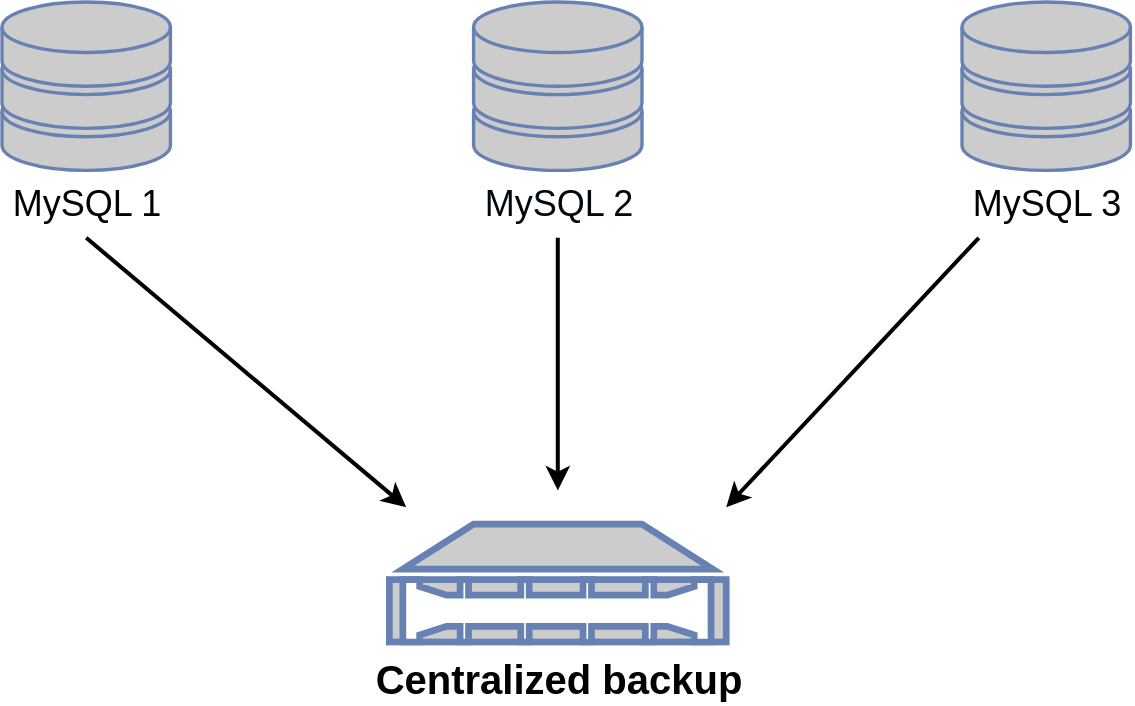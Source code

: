 <mxfile version="16.1.2" type="device"><diagram name="Page-1" id="e3a06f82-3646-2815-327d-82caf3d4e204"><mxGraphModel dx="1038" dy="649" grid="1" gridSize="10" guides="1" tooltips="1" connect="1" arrows="1" fold="1" page="1" pageScale="1.5" pageWidth="1169" pageHeight="826" background="none" math="0" shadow="0"><root><mxCell id="0" style=";html=1;"/><mxCell id="1" style=";html=1;" parent="0"/><mxCell id="9bDMf1zQpAqN36CGc1ip-9" value="" style="group" vertex="1" connectable="0" parent="1"><mxGeometry x="230" y="70" width="564.21" height="320" as="geometry"/></mxCell><mxCell id="9bDMf1zQpAqN36CGc1ip-2" value="&lt;b&gt;&lt;font style=&quot;font-size: 20px&quot; color=&quot;#000000&quot;&gt;Centralized backup&lt;/font&gt;&lt;/b&gt;" style="fontColor=#0066CC;verticalAlign=top;verticalLabelPosition=bottom;labelPosition=center;align=center;html=1;outlineConnect=0;fillColor=#CCCCCC;strokeColor=#6881B3;gradientColor=none;gradientDirection=north;strokeWidth=2;shape=mxgraph.networks.nas_filer;" vertex="1" parent="9bDMf1zQpAqN36CGc1ip-9"><mxGeometry x="193.684" y="261.053" width="168.421" height="58.947" as="geometry"/></mxCell><mxCell id="9bDMf1zQpAqN36CGc1ip-3" value="&lt;font color=&quot;#000000&quot; style=&quot;font-size: 18px&quot;&gt;MySQL 1&lt;/font&gt;" style="fontColor=#0066CC;verticalAlign=top;verticalLabelPosition=bottom;labelPosition=center;align=center;html=1;outlineConnect=0;fillColor=#CCCCCC;strokeColor=#6881B3;gradientColor=none;gradientDirection=north;strokeWidth=2;shape=mxgraph.networks.storage;" vertex="1" parent="9bDMf1zQpAqN36CGc1ip-9"><mxGeometry width="84.21" height="84.211" as="geometry"/></mxCell><mxCell id="9bDMf1zQpAqN36CGc1ip-4" value="&lt;font style=&quot;font-size: 18px&quot; color=&quot;#00080f&quot;&gt;MySQL 2&lt;/font&gt;" style="fontColor=#0066CC;verticalAlign=top;verticalLabelPosition=bottom;labelPosition=center;align=center;html=1;outlineConnect=0;fillColor=#CCCCCC;strokeColor=#6881B3;gradientColor=none;gradientDirection=north;strokeWidth=2;shape=mxgraph.networks.storage;" vertex="1" parent="9bDMf1zQpAqN36CGc1ip-9"><mxGeometry x="235.789" width="84.21" height="84.211" as="geometry"/></mxCell><mxCell id="9bDMf1zQpAqN36CGc1ip-5" value="&lt;font color=&quot;#000000&quot; style=&quot;font-size: 18px&quot;&gt;MySQL 3&lt;/font&gt;" style="fontColor=#0066CC;verticalAlign=top;verticalLabelPosition=bottom;labelPosition=center;align=center;html=1;outlineConnect=0;fillColor=#CCCCCC;strokeColor=#6881B3;gradientColor=none;gradientDirection=north;strokeWidth=2;shape=mxgraph.networks.storage;" vertex="1" parent="9bDMf1zQpAqN36CGc1ip-9"><mxGeometry x="480.0" width="84.21" height="84.211" as="geometry"/></mxCell><mxCell id="9bDMf1zQpAqN36CGc1ip-6" value="" style="endArrow=classic;html=1;rounded=0;fontSize=20;fontColor=#000000;strokeWidth=2;" edge="1" parent="9bDMf1zQpAqN36CGc1ip-9"><mxGeometry width="50" height="50" relative="1" as="geometry"><mxPoint x="42.105" y="117.895" as="sourcePoint"/><mxPoint x="202.105" y="252.632" as="targetPoint"/></mxGeometry></mxCell><mxCell id="9bDMf1zQpAqN36CGc1ip-7" value="" style="endArrow=classic;html=1;rounded=0;fontSize=20;fontColor=#000000;strokeWidth=2;" edge="1" parent="9bDMf1zQpAqN36CGc1ip-9"><mxGeometry width="50" height="50" relative="1" as="geometry"><mxPoint x="277.894" y="117.895" as="sourcePoint"/><mxPoint x="277.894" y="244.211" as="targetPoint"/></mxGeometry></mxCell><mxCell id="9bDMf1zQpAqN36CGc1ip-8" value="" style="endArrow=classic;html=1;rounded=0;fontSize=20;fontColor=#000000;strokeWidth=2;" edge="1" parent="9bDMf1zQpAqN36CGc1ip-9"><mxGeometry width="50" height="50" relative="1" as="geometry"><mxPoint x="488.421" y="117.895" as="sourcePoint"/><mxPoint x="362.105" y="252.632" as="targetPoint"/></mxGeometry></mxCell></root></mxGraphModel></diagram></mxfile>